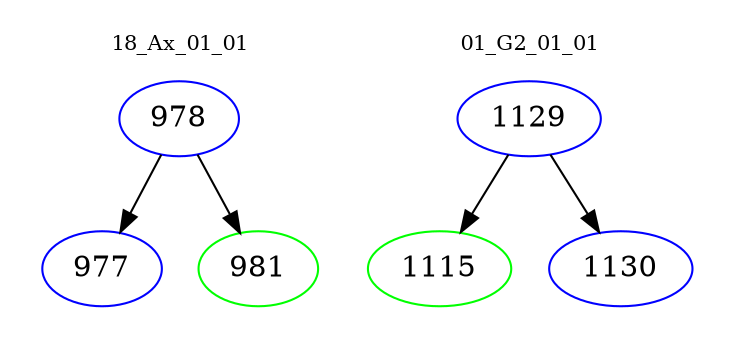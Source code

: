 digraph{
subgraph cluster_0 {
color = white
label = "18_Ax_01_01";
fontsize=10;
T0_978 [label="978", color="blue"]
T0_978 -> T0_977 [color="black"]
T0_977 [label="977", color="blue"]
T0_978 -> T0_981 [color="black"]
T0_981 [label="981", color="green"]
}
subgraph cluster_1 {
color = white
label = "01_G2_01_01";
fontsize=10;
T1_1129 [label="1129", color="blue"]
T1_1129 -> T1_1115 [color="black"]
T1_1115 [label="1115", color="green"]
T1_1129 -> T1_1130 [color="black"]
T1_1130 [label="1130", color="blue"]
}
}
